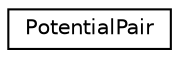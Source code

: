 digraph "Graphical Class Hierarchy"
{
  edge [fontname="Helvetica",fontsize="10",labelfontname="Helvetica",labelfontsize="10"];
  node [fontname="Helvetica",fontsize="10",shape=record];
  rankdir="LR";
  Node1 [label="PotentialPair",height=0.2,width=0.4,color="black", fillcolor="white", style="filled",URL="$structPotentialPair.html"];
}
